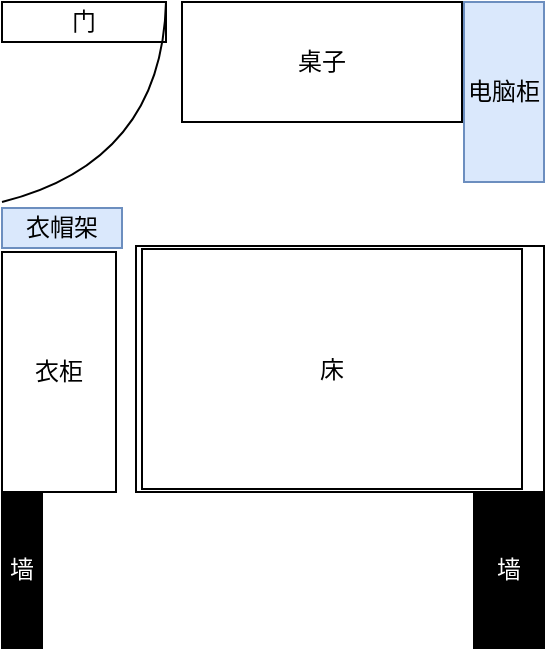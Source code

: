 <mxfile version="24.8.3">
  <diagram name="第 1 页" id="GjpTzR-yzpCoA1DVSMua">
    <mxGraphModel dx="687" dy="364" grid="1" gridSize="10" guides="1" tooltips="1" connect="1" arrows="1" fold="1" page="1" pageScale="1" pageWidth="271" pageHeight="323" background="#FFFFFF" math="0" shadow="0">
      <root>
        <mxCell id="0" />
        <mxCell id="1" parent="0" />
        <mxCell id="-33b8TOV8MeJdsNX9llf-3" value="" style="group" vertex="1" connectable="0" parent="1">
          <mxGeometry x="67" y="122" width="204" height="123" as="geometry" />
        </mxCell>
        <mxCell id="-33b8TOV8MeJdsNX9llf-1" value="床" style="whiteSpace=wrap;html=1;direction=south;" vertex="1" parent="-33b8TOV8MeJdsNX9llf-3">
          <mxGeometry width="204" height="123" as="geometry" />
        </mxCell>
        <mxCell id="-33b8TOV8MeJdsNX9llf-2" value="床" style="rounded=0;whiteSpace=wrap;html=1;" vertex="1" parent="-33b8TOV8MeJdsNX9llf-3">
          <mxGeometry x="3" y="1.5" width="190" height="120" as="geometry" />
        </mxCell>
        <mxCell id="-33b8TOV8MeJdsNX9llf-4" value="门" style="rounded=0;whiteSpace=wrap;html=1;" vertex="1" parent="1">
          <mxGeometry width="82" height="20" as="geometry" />
        </mxCell>
        <mxCell id="-33b8TOV8MeJdsNX9llf-5" value="桌子" style="rounded=0;whiteSpace=wrap;html=1;labelBorderColor=none;glass=0;shadow=0;horizontal=1;verticalAlign=middle;textShadow=0;labelBackgroundColor=none;" vertex="1" parent="1">
          <mxGeometry x="90" width="140" height="60" as="geometry" />
        </mxCell>
        <mxCell id="-33b8TOV8MeJdsNX9llf-6" value="衣柜" style="rounded=0;whiteSpace=wrap;html=1;direction=south;" vertex="1" parent="1">
          <mxGeometry y="125" width="57" height="120" as="geometry" />
        </mxCell>
        <mxCell id="-33b8TOV8MeJdsNX9llf-11" value="" style="curved=1;endArrow=none;html=1;rounded=0;strokeColor=default;endFill=0;" edge="1" parent="1">
          <mxGeometry width="50" height="50" relative="1" as="geometry">
            <mxPoint x="82" as="sourcePoint" />
            <mxPoint y="100" as="targetPoint" />
            <Array as="points">
              <mxPoint x="80" y="80" />
            </Array>
          </mxGeometry>
        </mxCell>
        <mxCell id="-33b8TOV8MeJdsNX9llf-14" value="电脑柜" style="rounded=0;whiteSpace=wrap;html=1;fillColor=#dae8fc;strokeColor=#6c8ebf;" vertex="1" parent="1">
          <mxGeometry x="231" width="40" height="90" as="geometry" />
        </mxCell>
        <mxCell id="-33b8TOV8MeJdsNX9llf-15" value="衣帽架" style="rounded=0;whiteSpace=wrap;html=1;fillColor=#dae8fc;strokeColor=#6c8ebf;" vertex="1" parent="1">
          <mxGeometry y="103" width="60" height="20" as="geometry" />
        </mxCell>
        <mxCell id="-33b8TOV8MeJdsNX9llf-16" value="&lt;font color=&quot;#ffffff&quot;&gt;墙&lt;/font&gt;" style="rounded=0;whiteSpace=wrap;html=1;fillColor=#000000;" vertex="1" parent="1">
          <mxGeometry x="236" y="245" width="35" height="78" as="geometry" />
        </mxCell>
        <mxCell id="-33b8TOV8MeJdsNX9llf-17" value="&lt;font color=&quot;#ffffff&quot;&gt;墙&lt;/font&gt;" style="rounded=0;whiteSpace=wrap;html=1;fillColor=#000000;" vertex="1" parent="1">
          <mxGeometry y="245" width="20" height="78" as="geometry" />
        </mxCell>
      </root>
    </mxGraphModel>
  </diagram>
</mxfile>
